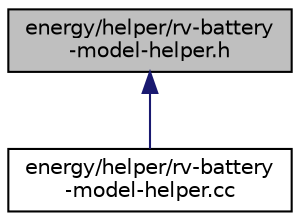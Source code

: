 digraph "energy/helper/rv-battery-model-helper.h"
{
  edge [fontname="Helvetica",fontsize="10",labelfontname="Helvetica",labelfontsize="10"];
  node [fontname="Helvetica",fontsize="10",shape=record];
  Node1 [label="energy/helper/rv-battery\l-model-helper.h",height=0.2,width=0.4,color="black", fillcolor="grey75", style="filled", fontcolor="black"];
  Node1 -> Node2 [dir="back",color="midnightblue",fontsize="10",style="solid"];
  Node2 [label="energy/helper/rv-battery\l-model-helper.cc",height=0.2,width=0.4,color="black", fillcolor="white", style="filled",URL="$d7/d3e/rv-battery-model-helper_8cc.html"];
}
